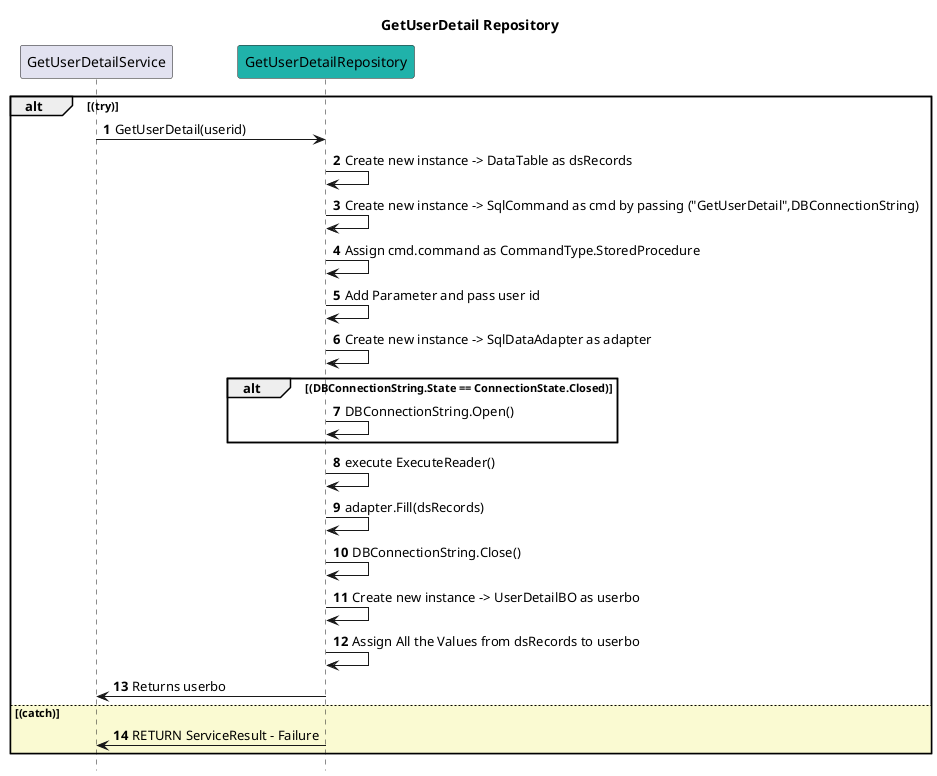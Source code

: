 @startuml

title GetUserDetail Repository
autonumber
hide footbox

participant GetUserDetailService
participant GetUserDetailRepository #LightSeaGreen

alt (try)

    GetUserDetailService -> GetUserDetailRepository : GetUserDetail(userid)

   GetUserDetailRepository  -> GetUserDetailRepository  : Create new instance -> DataTable as dsRecords

   GetUserDetailRepository -> GetUserDetailRepository : Create new instance -> SqlCommand as cmd by passing ("GetUserDetail",DBConnectionString)

  GetUserDetailRepository  -> GetUserDetailRepository  : Assign cmd.command as CommandType.StoredProcedure

  GetUserDetailRepository  -> GetUserDetailRepository  : Add Parameter and pass user id

   GetUserDetailRepository  -> GetUserDetailRepository  : Create new instance -> SqlDataAdapter as adapter
    
    alt (DBConnectionString.State == ConnectionState.Closed)
       GetUserDetailRepository  -> GetUserDetailRepository  : DBConnectionString.Open()
    end

GetUserDetailRepository -> GetUserDetailRepository : execute ExecuteReader()

   GetUserDetailRepository  -> GetUserDetailRepository : adapter.Fill(dsRecords)

   GetUserDetailRepository  -> GetUserDetailRepository  : DBConnectionString.Close()

   GetUserDetailRepository  -> GetUserDetailRepository  : Create new instance -> UserDetailBO as userbo
    
  GetUserDetailRepository  -> GetUserDetailRepository  : Assign All the Values from dsRecords to userbo 

    GetUserDetailRepository -> GetUserDetailService: Returns userbo

else #LightGoldenRodYellow (catch)
    GetUserDetailRepository -> GetUserDetailService : RETURN ServiceResult - Failure
end


@enduml